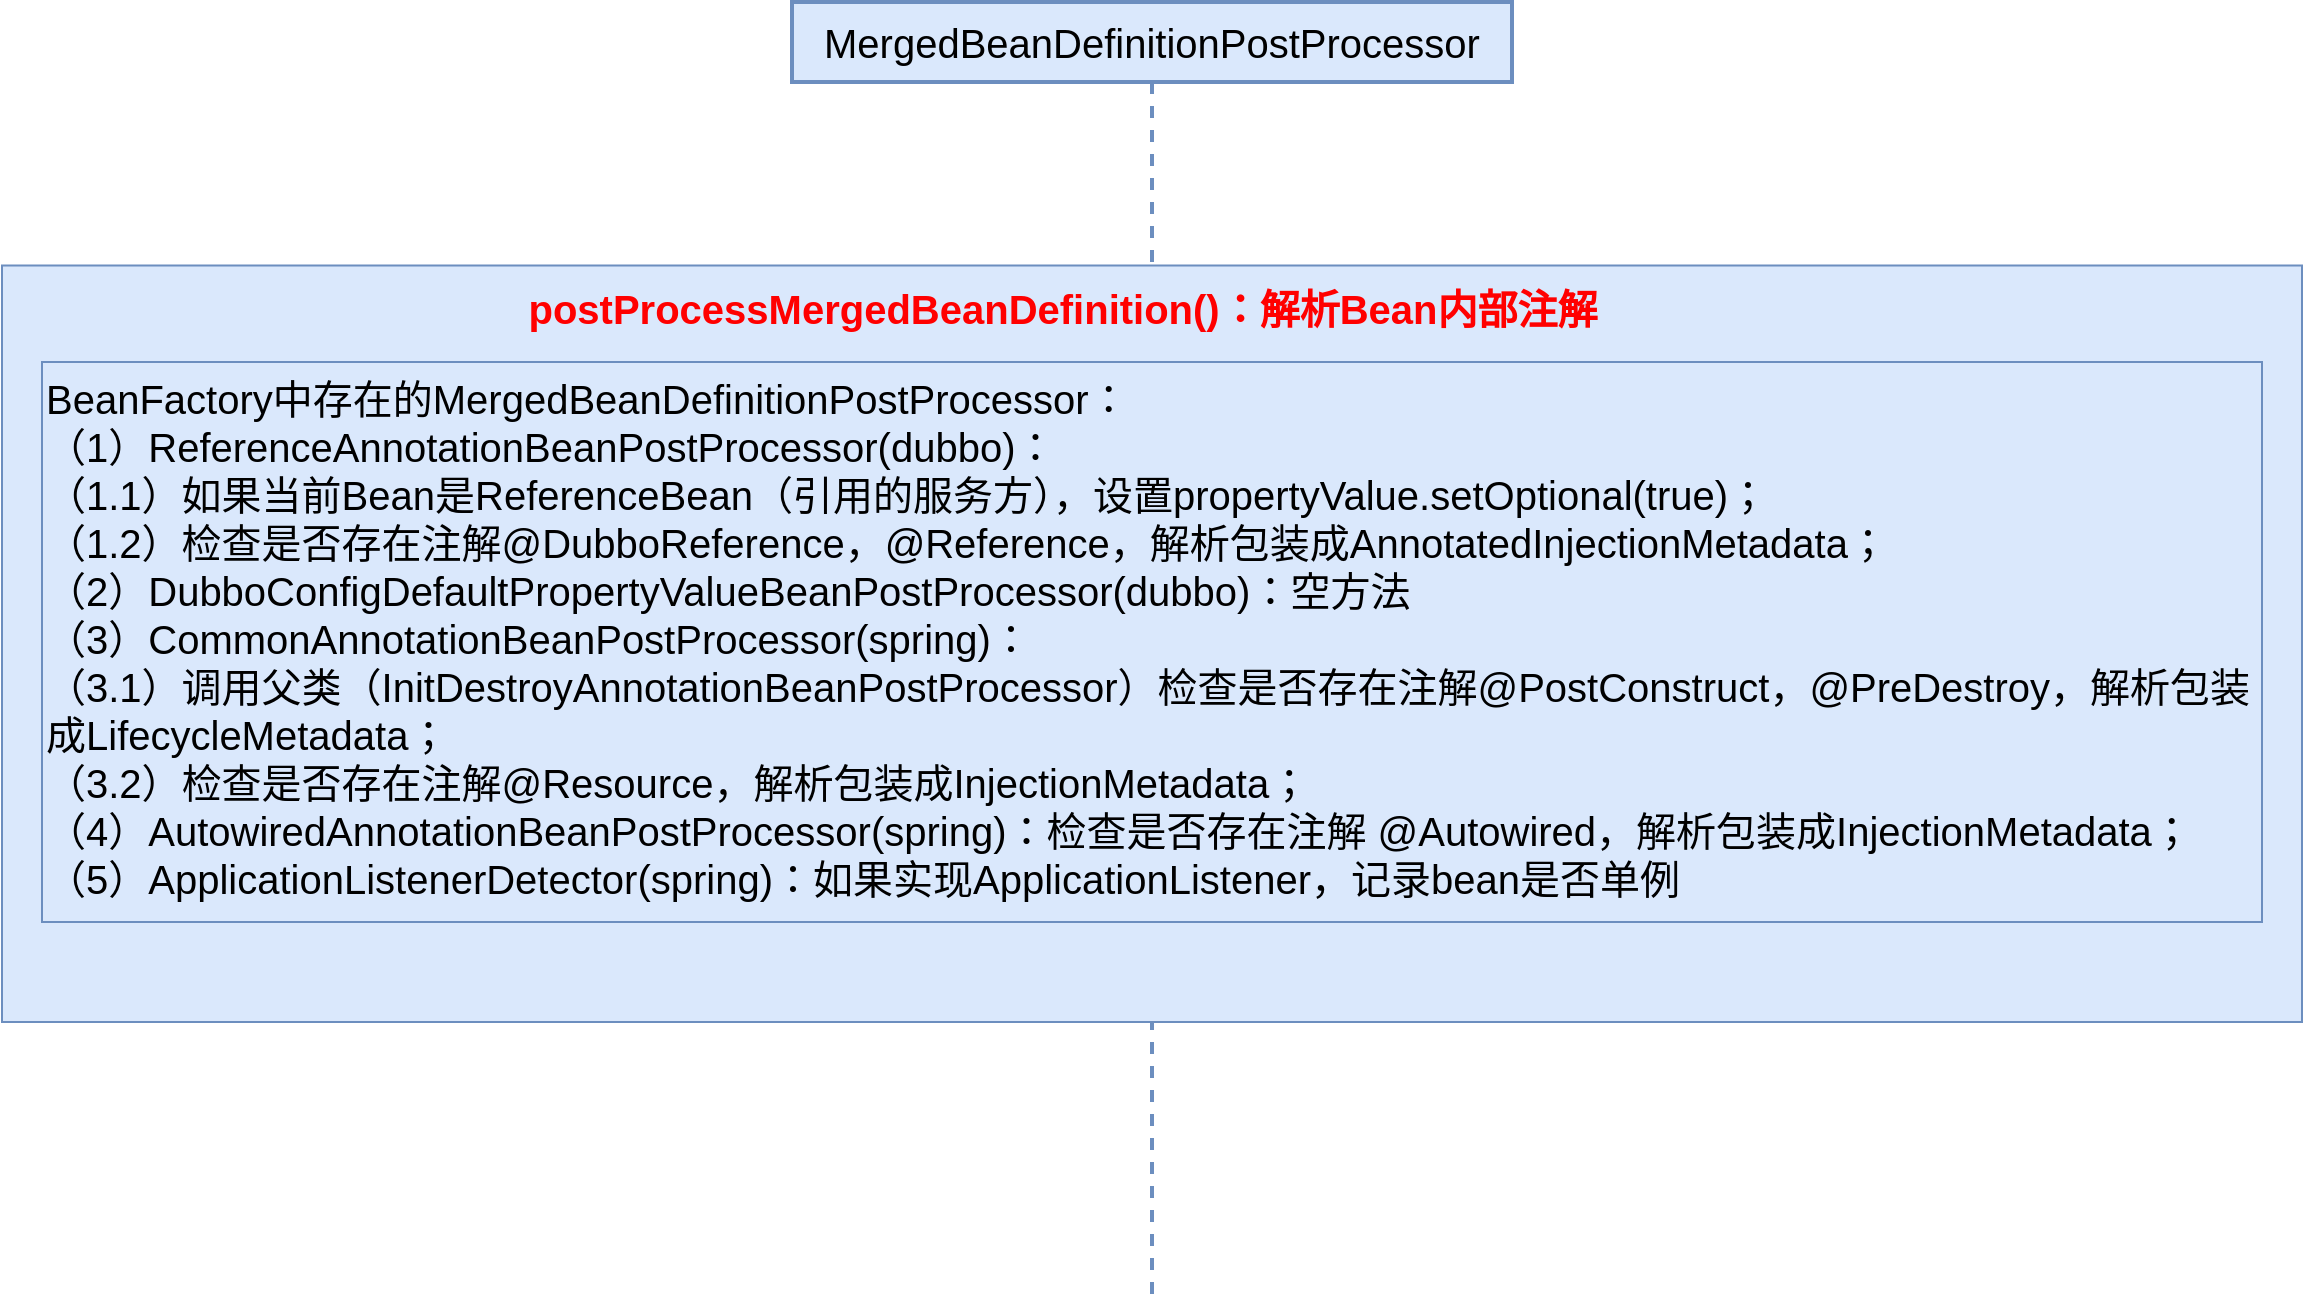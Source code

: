 <mxfile version="28.2.5">
  <diagram name="第 1 页" id="A2wYnKDMZFF023bxGnZ8">
    <mxGraphModel dx="599" dy="788" grid="1" gridSize="10" guides="1" tooltips="1" connect="1" arrows="1" fold="1" page="1" pageScale="1" pageWidth="827" pageHeight="1169" math="0" shadow="0">
      <root>
        <mxCell id="0" />
        <mxCell id="1" parent="0" />
        <mxCell id="tHCy42ypWK_uThyhraDl-21" value="MergedBeanDefinitionPostProcessor" style="shape=umlLifeline;perimeter=lifelinePerimeter;whiteSpace=wrap;html=1;container=1;dropTarget=0;collapsible=0;recursiveResize=0;outlineConnect=0;portConstraint=eastwest;newEdgeStyle={&quot;curved&quot;:0,&quot;rounded&quot;:0};fontSize=20;fillColor=#dae8fc;strokeColor=#6c8ebf;strokeWidth=2;" parent="1" vertex="1">
          <mxGeometry x="1455" y="110" width="360" height="650" as="geometry" />
        </mxCell>
        <mxCell id="tHCy42ypWK_uThyhraDl-22" value="" style="html=1;whiteSpace=wrap;fontSize=20;fillColor=#dae8fc;strokeColor=#6c8ebf;" parent="1" vertex="1">
          <mxGeometry x="1060" y="241.75" width="1150" height="378.25" as="geometry" />
        </mxCell>
        <mxCell id="tHCy42ypWK_uThyhraDl-36" value="BeanFactory中存在的&lt;span style=&quot;&quot;&gt;MergedBeanDefinitionPostProcessor：&lt;/span&gt;&lt;div&gt;&lt;span style=&quot;&quot;&gt;&lt;div&gt;（1）ReferenceAnnotationBeanPostProcessor(dubbo)：&lt;/div&gt;&lt;div&gt;（1.1）如果当前Bean是ReferenceBean（引用的服务方），设置propertyValue.setOptional(true)；&lt;/div&gt;&lt;div&gt;（1.2）检查是否存在注解@DubboReference，@Reference，解析包装成AnnotatedInjectionMetadata；&lt;/div&gt;&lt;div&gt;（2）DubboConfigDefaultPropertyValueBeanPostProcessor(dubbo)：空方法&lt;/div&gt;&lt;div&gt;（3）CommonAnnotationBeanPostProcessor(spring)：&lt;/div&gt;&lt;div&gt;（3.1）调用父类（InitDestroyAnnotationBeanPostProcessor）检查是否存在注解@PostConstruct，@PreDestroy，解析包装成LifecycleMetadata；&lt;/div&gt;&lt;div&gt;（3.2）&lt;span style=&quot;background-color: transparent; color: light-dark(rgb(0, 0, 0), rgb(255, 255, 255));&quot;&gt;检查是否存在注解@Resource，解析包装成&lt;/span&gt;&lt;span style=&quot;background-color: transparent;&quot;&gt;InjectionMetadata；&lt;/span&gt;&lt;/div&gt;&lt;/span&gt;&lt;span style=&quot;&quot;&gt;&lt;div&gt;（4）AutowiredAnnotationBeanPostProcessor(spring)：检查是否存在注解 @Autowired&lt;span style=&quot;background-color: transparent; color: light-dark(rgb(0, 0, 0), rgb(255, 255, 255));&quot;&gt;，解析包装成&lt;/span&gt;&lt;span style=&quot;background-color: transparent; color: light-dark(rgb(0, 0, 0), rgb(255, 255, 255));&quot;&gt;InjectionMetadata；&lt;/span&gt;&lt;/div&gt;&lt;/span&gt;&lt;span style=&quot;&quot;&gt;&lt;div&gt;（5）ApplicationListenerDetector(spring)：如果实现ApplicationListener，记录bean是否单例&lt;/div&gt;&lt;/span&gt;&lt;/div&gt;" style="html=1;whiteSpace=wrap;fontSize=20;fillColor=#dae8fc;strokeColor=#6c8ebf;align=left;verticalAlign=top;" parent="1" vertex="1">
          <mxGeometry x="1080" y="290" width="1110" height="280" as="geometry" />
        </mxCell>
        <mxCell id="tHCy42ypWK_uThyhraDl-43" value="&lt;span style=&quot;font-size: 20px;&quot;&gt;postProcessMergedBeanDefinition()：解析Bean内部注解&lt;/span&gt;" style="text;html=1;align=center;verticalAlign=middle;whiteSpace=wrap;rounded=0;fontColor=#FF0000;fontStyle=1" parent="1" vertex="1">
          <mxGeometry x="1287.5" y="250" width="605" height="26" as="geometry" />
        </mxCell>
      </root>
    </mxGraphModel>
  </diagram>
</mxfile>

